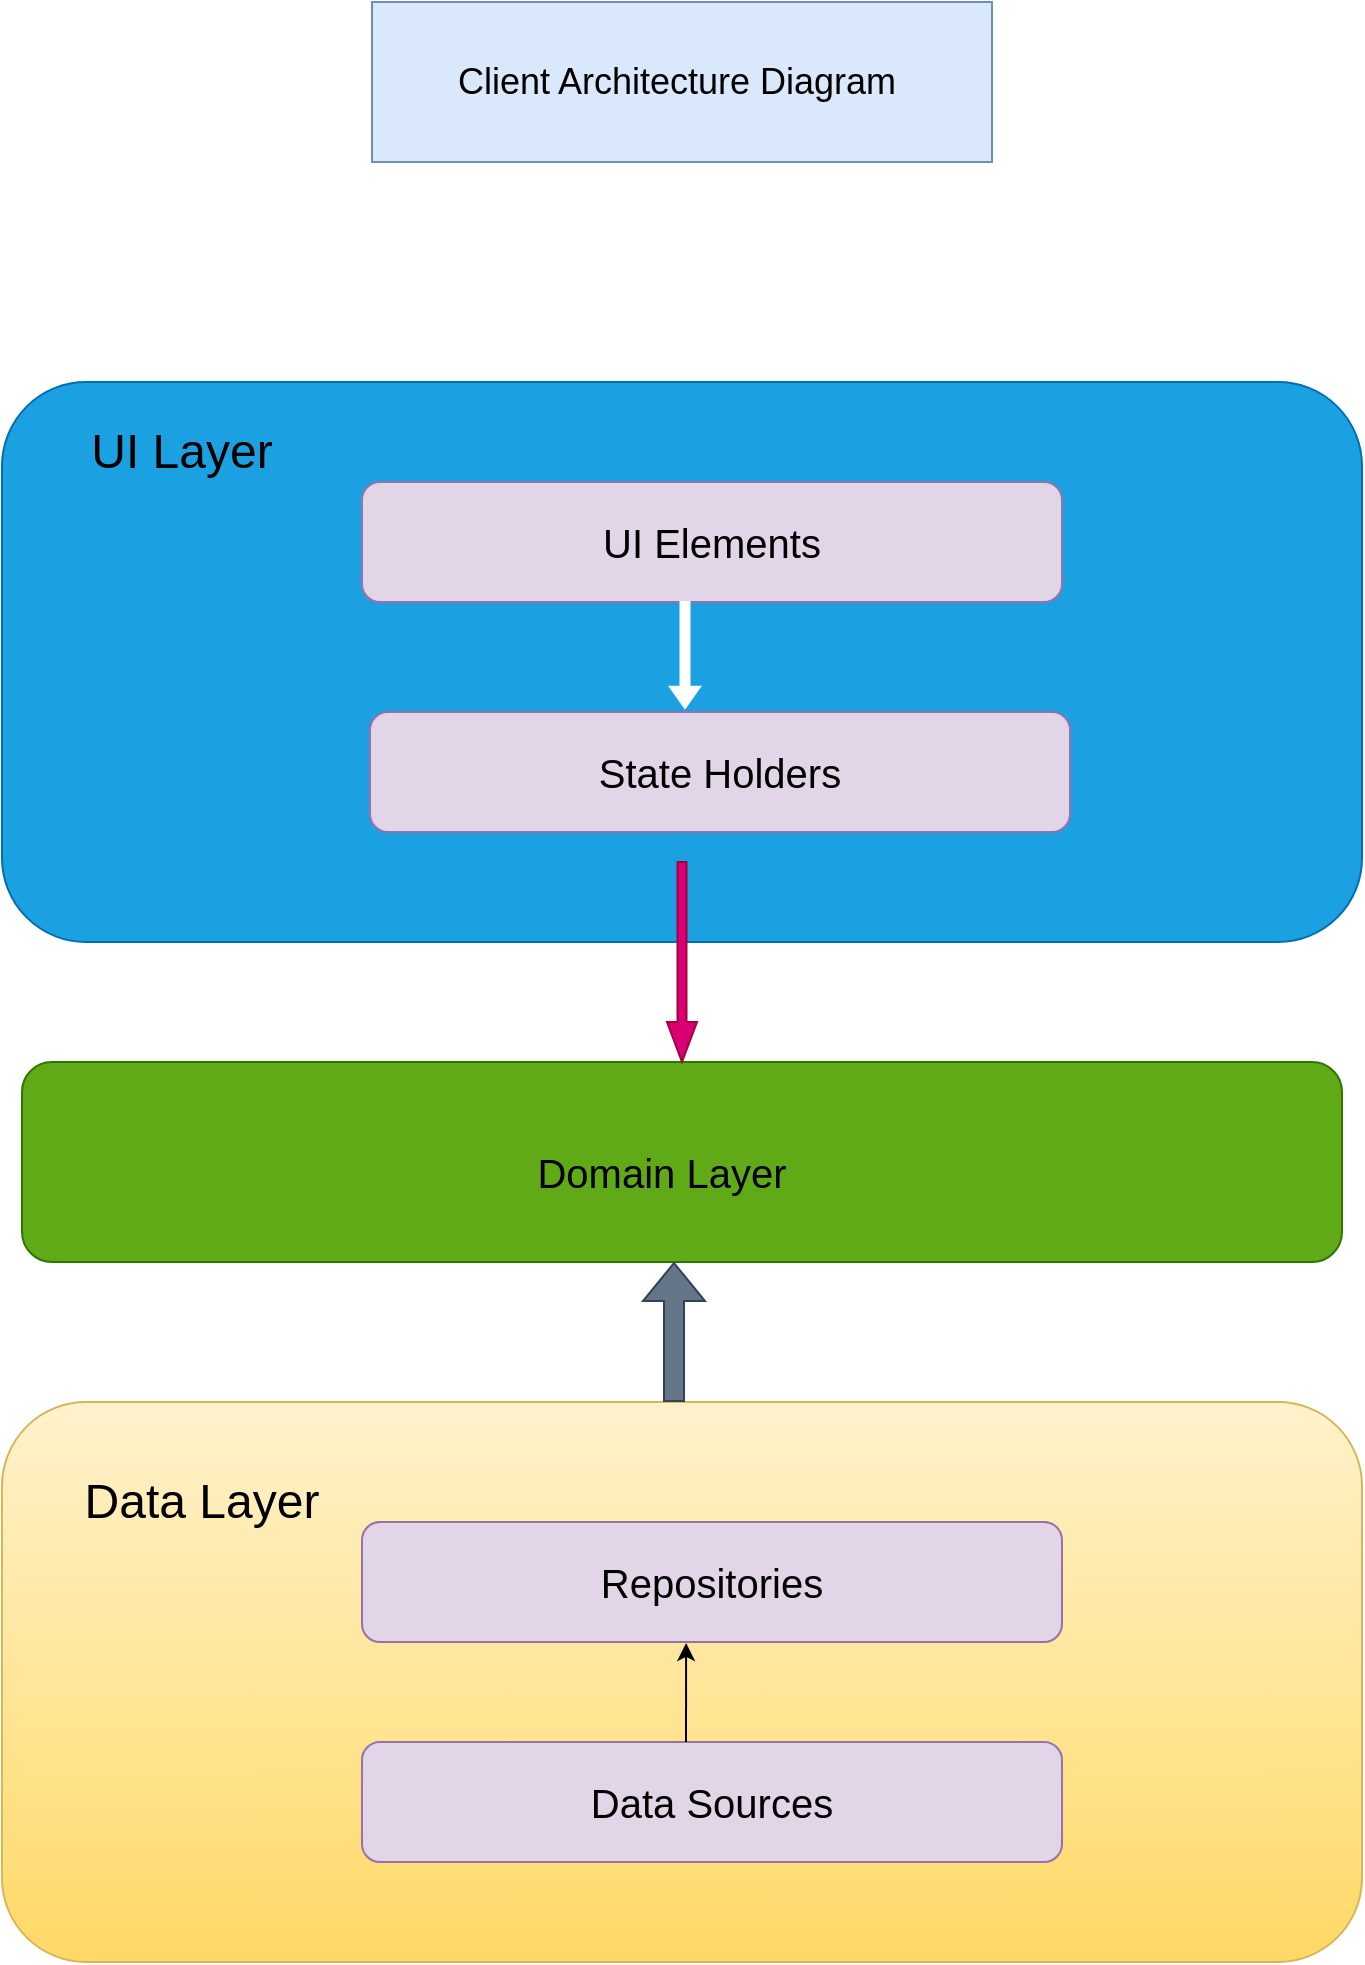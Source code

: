 <mxfile version="20.8.20" type="github">
  <diagram name="Page-1" id="5kCVSf4v04z-oxUp5uqG">
    <mxGraphModel dx="870" dy="742" grid="1" gridSize="10" guides="1" tooltips="1" connect="1" arrows="1" fold="1" page="1" pageScale="1" pageWidth="850" pageHeight="1100" math="0" shadow="0">
      <root>
        <mxCell id="0" />
        <mxCell id="1" parent="0" />
        <mxCell id="ZgakYuG961wQ7lz9D0dg-1" value="&lt;h2&gt;&lt;span style=&quot;font-weight: normal;&quot;&gt;Client Architecture Diagram&amp;nbsp;&lt;/span&gt;&lt;/h2&gt;" style="text;html=1;align=center;verticalAlign=middle;whiteSpace=wrap;rounded=0;fillColor=#dae8fc;strokeColor=#6c8ebf;" vertex="1" parent="1">
          <mxGeometry x="295" y="70" width="310" height="80" as="geometry" />
        </mxCell>
        <mxCell id="ZgakYuG961wQ7lz9D0dg-3" value="" style="rounded=1;whiteSpace=wrap;html=1;strokeColor=#006EAF;fillColor=#1ba1e2;fontColor=#ffffff;" vertex="1" parent="1">
          <mxGeometry x="110" y="260" width="680" height="280" as="geometry" />
        </mxCell>
        <mxCell id="ZgakYuG961wQ7lz9D0dg-4" value="UI Layer" style="text;html=1;strokeColor=none;fillColor=none;align=center;verticalAlign=middle;whiteSpace=wrap;rounded=0;fontSize=24;" vertex="1" parent="1">
          <mxGeometry x="140" y="270" width="120" height="50" as="geometry" />
        </mxCell>
        <mxCell id="ZgakYuG961wQ7lz9D0dg-5" value="UI Elements" style="rounded=1;whiteSpace=wrap;html=1;strokeColor=#9673a6;fontSize=20;fillColor=#e1d5e7;" vertex="1" parent="1">
          <mxGeometry x="290" y="310" width="350" height="60" as="geometry" />
        </mxCell>
        <mxCell id="ZgakYuG961wQ7lz9D0dg-6" value="State Holders" style="rounded=1;whiteSpace=wrap;html=1;strokeColor=#9673a6;fontSize=20;fillColor=#e1d5e7;" vertex="1" parent="1">
          <mxGeometry x="294" y="425" width="350" height="60" as="geometry" />
        </mxCell>
        <mxCell id="ZgakYuG961wQ7lz9D0dg-9" value="" style="shape=singleArrow;direction=south;whiteSpace=wrap;html=1;strokeColor=#FFFFFF;fontSize=20;" vertex="1" parent="1">
          <mxGeometry x="444" y="370" width="15" height="53" as="geometry" />
        </mxCell>
        <mxCell id="ZgakYuG961wQ7lz9D0dg-10" value="" style="rounded=1;whiteSpace=wrap;html=1;strokeColor=#2D7600;fontSize=20;fillColor=#60a917;fontColor=#ffffff;" vertex="1" parent="1">
          <mxGeometry x="120" y="600" width="660" height="100" as="geometry" />
        </mxCell>
        <mxCell id="ZgakYuG961wQ7lz9D0dg-11" value="Domain Layer" style="text;html=1;strokeColor=none;fillColor=none;align=center;verticalAlign=middle;whiteSpace=wrap;rounded=0;fontSize=20;" vertex="1" parent="1">
          <mxGeometry x="320" y="640" width="240" height="30" as="geometry" />
        </mxCell>
        <mxCell id="ZgakYuG961wQ7lz9D0dg-13" value="" style="rounded=1;whiteSpace=wrap;html=1;strokeColor=#d6b656;fillColor=#fff2cc;gradientColor=#ffd966;" vertex="1" parent="1">
          <mxGeometry x="110" y="770" width="680" height="280" as="geometry" />
        </mxCell>
        <mxCell id="ZgakYuG961wQ7lz9D0dg-14" value="Data Layer" style="text;html=1;strokeColor=none;fillColor=none;align=center;verticalAlign=middle;whiteSpace=wrap;rounded=0;fontSize=24;" vertex="1" parent="1">
          <mxGeometry x="150" y="790" width="120" height="60" as="geometry" />
        </mxCell>
        <mxCell id="ZgakYuG961wQ7lz9D0dg-15" value="Repositories" style="rounded=1;whiteSpace=wrap;html=1;strokeColor=#9673a6;fontSize=20;fillColor=#e1d5e7;" vertex="1" parent="1">
          <mxGeometry x="290" y="830" width="350" height="60" as="geometry" />
        </mxCell>
        <mxCell id="ZgakYuG961wQ7lz9D0dg-16" value="" style="shape=singleArrow;direction=south;whiteSpace=wrap;html=1;strokeColor=#A50040;fontSize=20;fillColor=#d80073;fontColor=#ffffff;" vertex="1" parent="1">
          <mxGeometry x="442.5" y="500" width="15" height="100" as="geometry" />
        </mxCell>
        <mxCell id="ZgakYuG961wQ7lz9D0dg-17" value="Data Sources" style="rounded=1;whiteSpace=wrap;html=1;strokeColor=#9673a6;fontSize=20;fillColor=#e1d5e7;" vertex="1" parent="1">
          <mxGeometry x="290" y="940" width="350" height="60" as="geometry" />
        </mxCell>
        <mxCell id="ZgakYuG961wQ7lz9D0dg-19" value="" style="shape=flexArrow;endArrow=classic;html=1;rounded=0;fontSize=20;endWidth=54;endSize=6.74;" edge="1" parent="1" source="ZgakYuG961wQ7lz9D0dg-13">
          <mxGeometry width="50" height="50" relative="1" as="geometry">
            <mxPoint x="450" y="750" as="sourcePoint" />
            <mxPoint x="450" y="770.711" as="targetPoint" />
          </mxGeometry>
        </mxCell>
        <mxCell id="ZgakYuG961wQ7lz9D0dg-21" value="" style="shape=flexArrow;endArrow=classic;html=1;rounded=0;fontSize=20;fillColor=#647687;strokeColor=#314354;" edge="1" parent="1">
          <mxGeometry width="50" height="50" relative="1" as="geometry">
            <mxPoint x="446" y="770" as="sourcePoint" />
            <mxPoint x="446" y="700" as="targetPoint" />
          </mxGeometry>
        </mxCell>
        <mxCell id="ZgakYuG961wQ7lz9D0dg-24" value="" style="endArrow=classic;html=1;rounded=0;fontSize=20;entryX=0.463;entryY=1.008;entryDx=0;entryDy=0;entryPerimeter=0;" edge="1" parent="1" target="ZgakYuG961wQ7lz9D0dg-15">
          <mxGeometry width="50" height="50" relative="1" as="geometry">
            <mxPoint x="452" y="940" as="sourcePoint" />
            <mxPoint x="480" y="890" as="targetPoint" />
          </mxGeometry>
        </mxCell>
      </root>
    </mxGraphModel>
  </diagram>
</mxfile>
